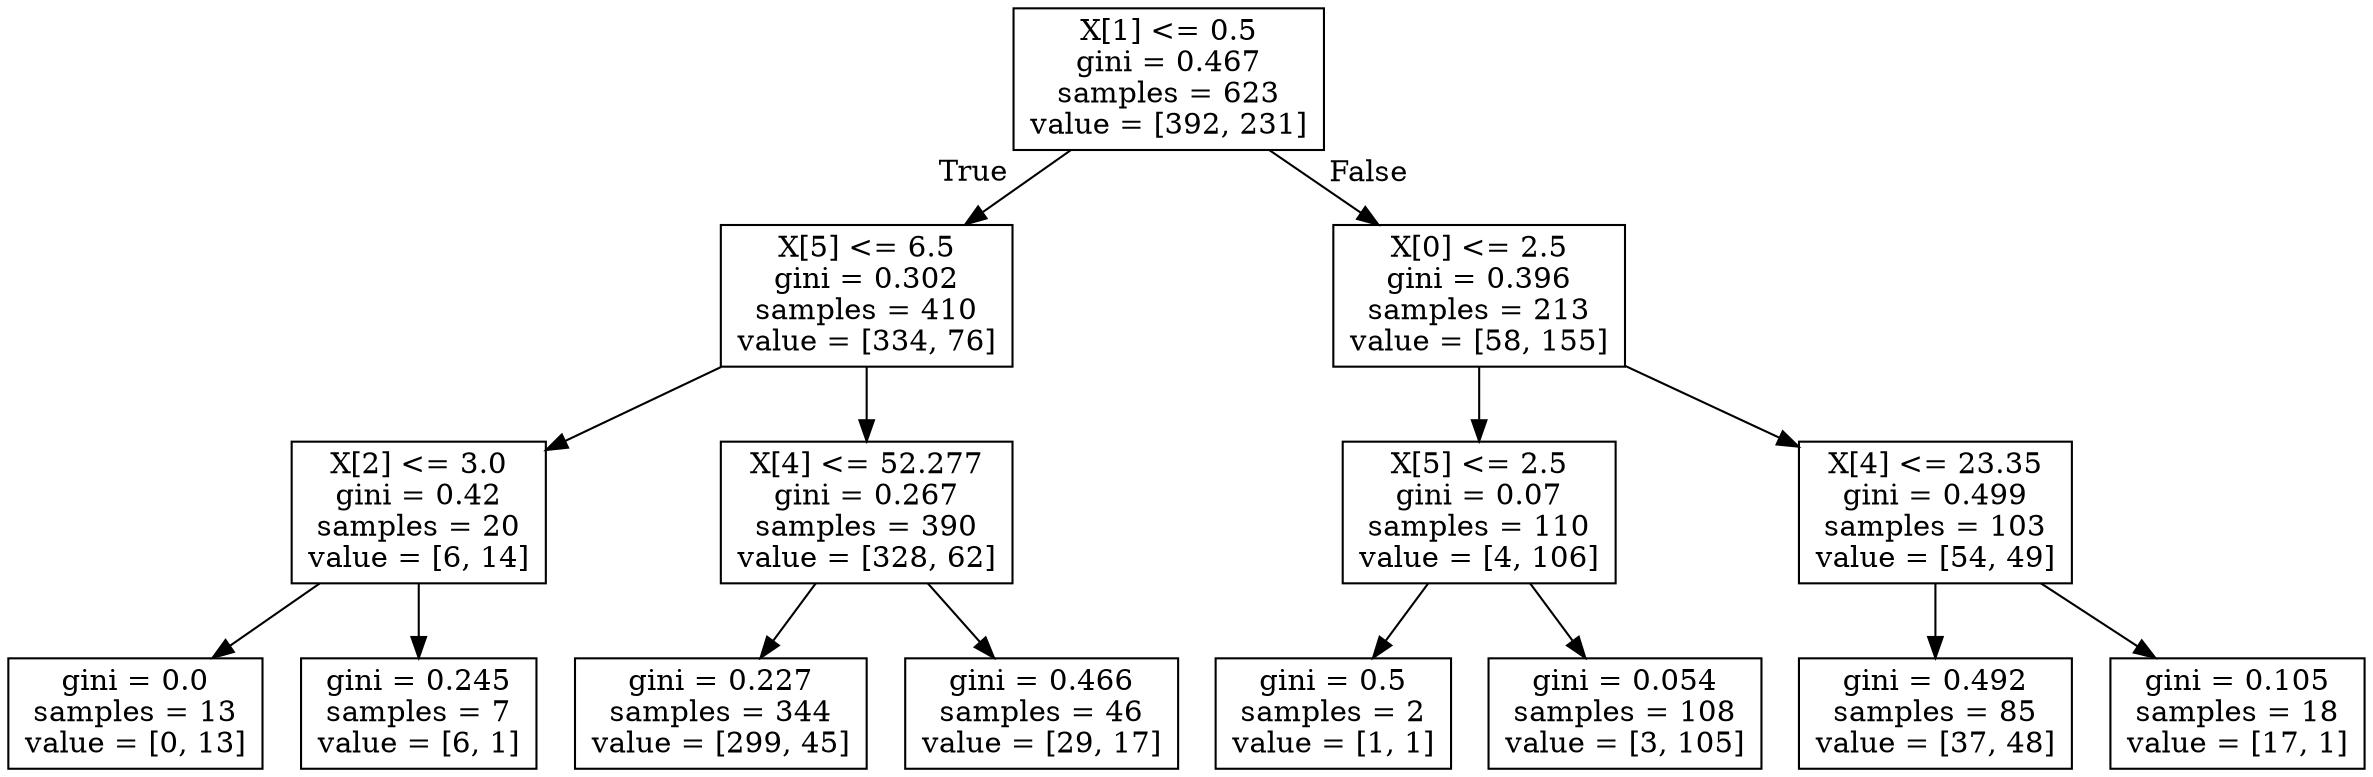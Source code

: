 digraph Tree {
node [shape=box] ;
0 [label="X[1] <= 0.5\ngini = 0.467\nsamples = 623\nvalue = [392, 231]"] ;
1 [label="X[5] <= 6.5\ngini = 0.302\nsamples = 410\nvalue = [334, 76]"] ;
0 -> 1 [labeldistance=2.5, labelangle=45, headlabel="True"] ;
2 [label="X[2] <= 3.0\ngini = 0.42\nsamples = 20\nvalue = [6, 14]"] ;
1 -> 2 ;
3 [label="gini = 0.0\nsamples = 13\nvalue = [0, 13]"] ;
2 -> 3 ;
4 [label="gini = 0.245\nsamples = 7\nvalue = [6, 1]"] ;
2 -> 4 ;
5 [label="X[4] <= 52.277\ngini = 0.267\nsamples = 390\nvalue = [328, 62]"] ;
1 -> 5 ;
6 [label="gini = 0.227\nsamples = 344\nvalue = [299, 45]"] ;
5 -> 6 ;
7 [label="gini = 0.466\nsamples = 46\nvalue = [29, 17]"] ;
5 -> 7 ;
8 [label="X[0] <= 2.5\ngini = 0.396\nsamples = 213\nvalue = [58, 155]"] ;
0 -> 8 [labeldistance=2.5, labelangle=-45, headlabel="False"] ;
9 [label="X[5] <= 2.5\ngini = 0.07\nsamples = 110\nvalue = [4, 106]"] ;
8 -> 9 ;
10 [label="gini = 0.5\nsamples = 2\nvalue = [1, 1]"] ;
9 -> 10 ;
11 [label="gini = 0.054\nsamples = 108\nvalue = [3, 105]"] ;
9 -> 11 ;
12 [label="X[4] <= 23.35\ngini = 0.499\nsamples = 103\nvalue = [54, 49]"] ;
8 -> 12 ;
13 [label="gini = 0.492\nsamples = 85\nvalue = [37, 48]"] ;
12 -> 13 ;
14 [label="gini = 0.105\nsamples = 18\nvalue = [17, 1]"] ;
12 -> 14 ;
}